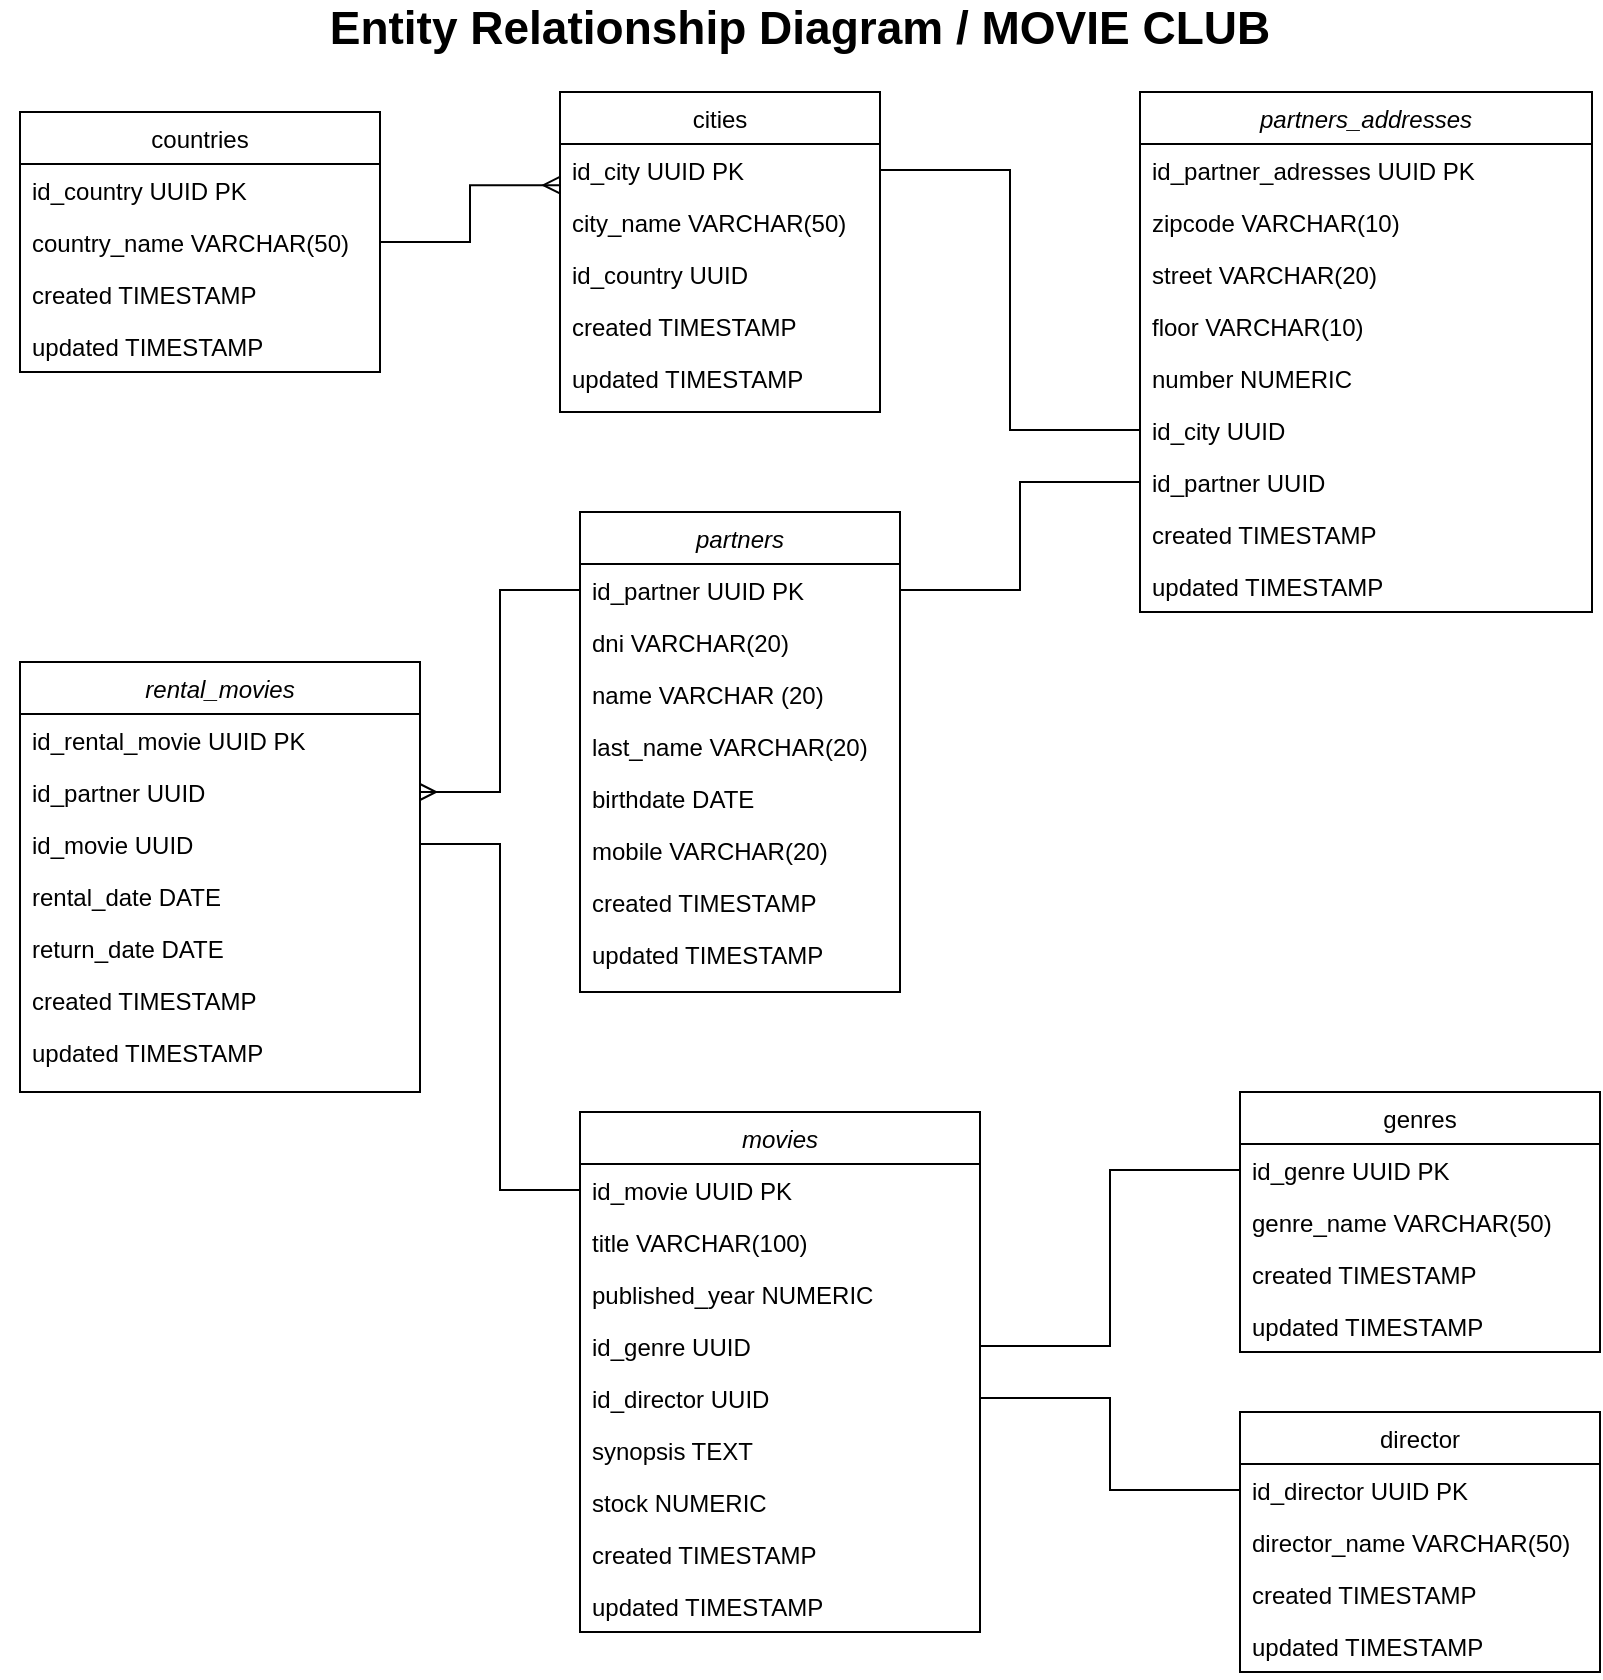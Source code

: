 <mxfile version="14.6.10" type="device"><diagram id="C5RBs43oDa-KdzZeNtuy" name="Page-1"><mxGraphModel dx="1038" dy="563" grid="1" gridSize="10" guides="1" tooltips="1" connect="1" arrows="1" fold="1" page="1" pageScale="1" pageWidth="827" pageHeight="1169" math="0" shadow="0"><root><mxCell id="WIyWlLk6GJQsqaUBKTNV-0"/><mxCell id="WIyWlLk6GJQsqaUBKTNV-1" parent="WIyWlLk6GJQsqaUBKTNV-0"/><mxCell id="zkfFHV4jXpPFQw0GAbJ--0" value="partners" style="swimlane;fontStyle=2;align=center;verticalAlign=top;childLayout=stackLayout;horizontal=1;startSize=26;horizontalStack=0;resizeParent=1;resizeLast=0;collapsible=1;marginBottom=0;rounded=0;shadow=0;strokeWidth=1;" parent="WIyWlLk6GJQsqaUBKTNV-1" vertex="1"><mxGeometry x="300" y="272" width="160" height="240" as="geometry"><mxRectangle x="230" y="140" width="160" height="26" as="alternateBounds"/></mxGeometry></mxCell><mxCell id="zkfFHV4jXpPFQw0GAbJ--1" value="id_partner UUID PK" style="text;align=left;verticalAlign=top;spacingLeft=4;spacingRight=4;overflow=hidden;rotatable=0;points=[[0,0.5],[1,0.5]];portConstraint=eastwest;" parent="zkfFHV4jXpPFQw0GAbJ--0" vertex="1"><mxGeometry y="26" width="160" height="26" as="geometry"/></mxCell><mxCell id="O1UH4H0hAXE6q08KXXwL-2" value="dni VARCHAR(20) " style="text;align=left;verticalAlign=top;spacingLeft=4;spacingRight=4;overflow=hidden;rotatable=0;points=[[0,0.5],[1,0.5]];portConstraint=eastwest;" vertex="1" parent="zkfFHV4jXpPFQw0GAbJ--0"><mxGeometry y="52" width="160" height="26" as="geometry"/></mxCell><mxCell id="zkfFHV4jXpPFQw0GAbJ--2" value="name VARCHAR (20)" style="text;align=left;verticalAlign=top;spacingLeft=4;spacingRight=4;overflow=hidden;rotatable=0;points=[[0,0.5],[1,0.5]];portConstraint=eastwest;rounded=0;shadow=0;html=0;" parent="zkfFHV4jXpPFQw0GAbJ--0" vertex="1"><mxGeometry y="78" width="160" height="26" as="geometry"/></mxCell><mxCell id="zkfFHV4jXpPFQw0GAbJ--3" value="last_name VARCHAR(20)" style="text;align=left;verticalAlign=top;spacingLeft=4;spacingRight=4;overflow=hidden;rotatable=0;points=[[0,0.5],[1,0.5]];portConstraint=eastwest;rounded=0;shadow=0;html=0;" parent="zkfFHV4jXpPFQw0GAbJ--0" vertex="1"><mxGeometry y="104" width="160" height="26" as="geometry"/></mxCell><mxCell id="O1UH4H0hAXE6q08KXXwL-0" value="birthdate DATE&#10;" style="text;align=left;verticalAlign=top;spacingLeft=4;spacingRight=4;overflow=hidden;rotatable=0;points=[[0,0.5],[1,0.5]];portConstraint=eastwest;rounded=0;shadow=0;html=0;" vertex="1" parent="zkfFHV4jXpPFQw0GAbJ--0"><mxGeometry y="130" width="160" height="26" as="geometry"/></mxCell><mxCell id="O1UH4H0hAXE6q08KXXwL-1" value="mobile VARCHAR(20)" style="text;align=left;verticalAlign=top;spacingLeft=4;spacingRight=4;overflow=hidden;rotatable=0;points=[[0,0.5],[1,0.5]];portConstraint=eastwest;rounded=0;shadow=0;html=0;" vertex="1" parent="zkfFHV4jXpPFQw0GAbJ--0"><mxGeometry y="156" width="160" height="26" as="geometry"/></mxCell><mxCell id="O1UH4H0hAXE6q08KXXwL-3" value="created TIMESTAMP" style="text;align=left;verticalAlign=top;spacingLeft=4;spacingRight=4;overflow=hidden;rotatable=0;points=[[0,0.5],[1,0.5]];portConstraint=eastwest;rounded=0;shadow=0;html=0;" vertex="1" parent="zkfFHV4jXpPFQw0GAbJ--0"><mxGeometry y="182" width="160" height="26" as="geometry"/></mxCell><mxCell id="O1UH4H0hAXE6q08KXXwL-4" value="updated TIMESTAMP" style="text;align=left;verticalAlign=top;spacingLeft=4;spacingRight=4;overflow=hidden;rotatable=0;points=[[0,0.5],[1,0.5]];portConstraint=eastwest;rounded=0;shadow=0;html=0;" vertex="1" parent="zkfFHV4jXpPFQw0GAbJ--0"><mxGeometry y="208" width="160" height="26" as="geometry"/></mxCell><mxCell id="zkfFHV4jXpPFQw0GAbJ--17" value="countries" style="swimlane;fontStyle=0;align=center;verticalAlign=top;childLayout=stackLayout;horizontal=1;startSize=26;horizontalStack=0;resizeParent=1;resizeLast=0;collapsible=1;marginBottom=0;rounded=0;shadow=0;strokeWidth=1;" parent="WIyWlLk6GJQsqaUBKTNV-1" vertex="1"><mxGeometry x="20" y="72" width="180" height="130" as="geometry"><mxRectangle x="550" y="140" width="160" height="26" as="alternateBounds"/></mxGeometry></mxCell><mxCell id="zkfFHV4jXpPFQw0GAbJ--18" value="id_country UUID PK" style="text;align=left;verticalAlign=top;spacingLeft=4;spacingRight=4;overflow=hidden;rotatable=0;points=[[0,0.5],[1,0.5]];portConstraint=eastwest;" parent="zkfFHV4jXpPFQw0GAbJ--17" vertex="1"><mxGeometry y="26" width="180" height="26" as="geometry"/></mxCell><mxCell id="zkfFHV4jXpPFQw0GAbJ--19" value="country_name VARCHAR(50)" style="text;align=left;verticalAlign=top;spacingLeft=4;spacingRight=4;overflow=hidden;rotatable=0;points=[[0,0.5],[1,0.5]];portConstraint=eastwest;rounded=0;shadow=0;html=0;" parent="zkfFHV4jXpPFQw0GAbJ--17" vertex="1"><mxGeometry y="52" width="180" height="26" as="geometry"/></mxCell><mxCell id="O1UH4H0hAXE6q08KXXwL-5" value="created TIMESTAMP" style="text;align=left;verticalAlign=top;spacingLeft=4;spacingRight=4;overflow=hidden;rotatable=0;points=[[0,0.5],[1,0.5]];portConstraint=eastwest;rounded=0;shadow=0;html=0;" vertex="1" parent="zkfFHV4jXpPFQw0GAbJ--17"><mxGeometry y="78" width="180" height="26" as="geometry"/></mxCell><mxCell id="O1UH4H0hAXE6q08KXXwL-6" value="updated TIMESTAMP" style="text;align=left;verticalAlign=top;spacingLeft=4;spacingRight=4;overflow=hidden;rotatable=0;points=[[0,0.5],[1,0.5]];portConstraint=eastwest;rounded=0;shadow=0;html=0;" vertex="1" parent="zkfFHV4jXpPFQw0GAbJ--17"><mxGeometry y="104" width="180" height="26" as="geometry"/></mxCell><mxCell id="O1UH4H0hAXE6q08KXXwL-8" value="cities" style="swimlane;fontStyle=0;align=center;verticalAlign=top;childLayout=stackLayout;horizontal=1;startSize=26;horizontalStack=0;resizeParent=1;resizeLast=0;collapsible=1;marginBottom=0;rounded=0;shadow=0;strokeWidth=1;" vertex="1" parent="WIyWlLk6GJQsqaUBKTNV-1"><mxGeometry x="290" y="62" width="160" height="160" as="geometry"><mxRectangle x="550" y="140" width="160" height="26" as="alternateBounds"/></mxGeometry></mxCell><mxCell id="O1UH4H0hAXE6q08KXXwL-9" value="id_city UUID PK" style="text;align=left;verticalAlign=top;spacingLeft=4;spacingRight=4;overflow=hidden;rotatable=0;points=[[0,0.5],[1,0.5]];portConstraint=eastwest;" vertex="1" parent="O1UH4H0hAXE6q08KXXwL-8"><mxGeometry y="26" width="160" height="26" as="geometry"/></mxCell><mxCell id="O1UH4H0hAXE6q08KXXwL-10" value="city_name VARCHAR(50)" style="text;align=left;verticalAlign=top;spacingLeft=4;spacingRight=4;overflow=hidden;rotatable=0;points=[[0,0.5],[1,0.5]];portConstraint=eastwest;rounded=0;shadow=0;html=0;" vertex="1" parent="O1UH4H0hAXE6q08KXXwL-8"><mxGeometry y="52" width="160" height="26" as="geometry"/></mxCell><mxCell id="O1UH4H0hAXE6q08KXXwL-13" value="id_country UUID" style="text;align=left;verticalAlign=top;spacingLeft=4;spacingRight=4;overflow=hidden;rotatable=0;points=[[0,0.5],[1,0.5]];portConstraint=eastwest;rounded=0;shadow=0;html=0;" vertex="1" parent="O1UH4H0hAXE6q08KXXwL-8"><mxGeometry y="78" width="160" height="26" as="geometry"/></mxCell><mxCell id="O1UH4H0hAXE6q08KXXwL-11" value="created TIMESTAMP" style="text;align=left;verticalAlign=top;spacingLeft=4;spacingRight=4;overflow=hidden;rotatable=0;points=[[0,0.5],[1,0.5]];portConstraint=eastwest;rounded=0;shadow=0;html=0;" vertex="1" parent="O1UH4H0hAXE6q08KXXwL-8"><mxGeometry y="104" width="160" height="26" as="geometry"/></mxCell><mxCell id="O1UH4H0hAXE6q08KXXwL-12" value="updated TIMESTAMP" style="text;align=left;verticalAlign=top;spacingLeft=4;spacingRight=4;overflow=hidden;rotatable=0;points=[[0,0.5],[1,0.5]];portConstraint=eastwest;rounded=0;shadow=0;html=0;" vertex="1" parent="O1UH4H0hAXE6q08KXXwL-8"><mxGeometry y="130" width="160" height="26" as="geometry"/></mxCell><mxCell id="O1UH4H0hAXE6q08KXXwL-18" style="edgeStyle=orthogonalEdgeStyle;rounded=0;orthogonalLoop=1;jettySize=auto;html=1;exitX=1;exitY=0.5;exitDx=0;exitDy=0;entryX=-0.002;entryY=0.792;entryDx=0;entryDy=0;entryPerimeter=0;startArrow=none;startFill=0;endArrow=ERmany;endFill=0;" edge="1" parent="WIyWlLk6GJQsqaUBKTNV-1" source="zkfFHV4jXpPFQw0GAbJ--19" target="O1UH4H0hAXE6q08KXXwL-9"><mxGeometry relative="1" as="geometry"/></mxCell><mxCell id="O1UH4H0hAXE6q08KXXwL-19" value="partners_addresses" style="swimlane;fontStyle=2;align=center;verticalAlign=top;childLayout=stackLayout;horizontal=1;startSize=26;horizontalStack=0;resizeParent=1;resizeLast=0;collapsible=1;marginBottom=0;rounded=0;shadow=0;strokeWidth=1;" vertex="1" parent="WIyWlLk6GJQsqaUBKTNV-1"><mxGeometry x="580" y="62" width="226" height="260" as="geometry"><mxRectangle x="230" y="140" width="160" height="26" as="alternateBounds"/></mxGeometry></mxCell><mxCell id="O1UH4H0hAXE6q08KXXwL-20" value="id_partner_adresses UUID PK" style="text;align=left;verticalAlign=top;spacingLeft=4;spacingRight=4;overflow=hidden;rotatable=0;points=[[0,0.5],[1,0.5]];portConstraint=eastwest;" vertex="1" parent="O1UH4H0hAXE6q08KXXwL-19"><mxGeometry y="26" width="226" height="26" as="geometry"/></mxCell><mxCell id="O1UH4H0hAXE6q08KXXwL-21" value="zipcode VARCHAR(10)" style="text;align=left;verticalAlign=top;spacingLeft=4;spacingRight=4;overflow=hidden;rotatable=0;points=[[0,0.5],[1,0.5]];portConstraint=eastwest;" vertex="1" parent="O1UH4H0hAXE6q08KXXwL-19"><mxGeometry y="52" width="226" height="26" as="geometry"/></mxCell><mxCell id="O1UH4H0hAXE6q08KXXwL-22" value="street VARCHAR(20)" style="text;align=left;verticalAlign=top;spacingLeft=4;spacingRight=4;overflow=hidden;rotatable=0;points=[[0,0.5],[1,0.5]];portConstraint=eastwest;rounded=0;shadow=0;html=0;" vertex="1" parent="O1UH4H0hAXE6q08KXXwL-19"><mxGeometry y="78" width="226" height="26" as="geometry"/></mxCell><mxCell id="O1UH4H0hAXE6q08KXXwL-23" value="floor VARCHAR(10)" style="text;align=left;verticalAlign=top;spacingLeft=4;spacingRight=4;overflow=hidden;rotatable=0;points=[[0,0.5],[1,0.5]];portConstraint=eastwest;rounded=0;shadow=0;html=0;" vertex="1" parent="O1UH4H0hAXE6q08KXXwL-19"><mxGeometry y="104" width="226" height="26" as="geometry"/></mxCell><mxCell id="O1UH4H0hAXE6q08KXXwL-24" value="number NUMERIC&#10;" style="text;align=left;verticalAlign=top;spacingLeft=4;spacingRight=4;overflow=hidden;rotatable=0;points=[[0,0.5],[1,0.5]];portConstraint=eastwest;rounded=0;shadow=0;html=0;" vertex="1" parent="O1UH4H0hAXE6q08KXXwL-19"><mxGeometry y="130" width="226" height="26" as="geometry"/></mxCell><mxCell id="O1UH4H0hAXE6q08KXXwL-25" value="id_city UUID" style="text;align=left;verticalAlign=top;spacingLeft=4;spacingRight=4;overflow=hidden;rotatable=0;points=[[0,0.5],[1,0.5]];portConstraint=eastwest;rounded=0;shadow=0;html=0;" vertex="1" parent="O1UH4H0hAXE6q08KXXwL-19"><mxGeometry y="156" width="226" height="26" as="geometry"/></mxCell><mxCell id="O1UH4H0hAXE6q08KXXwL-28" value="id_partner UUID" style="text;align=left;verticalAlign=top;spacingLeft=4;spacingRight=4;overflow=hidden;rotatable=0;points=[[0,0.5],[1,0.5]];portConstraint=eastwest;rounded=0;shadow=0;html=0;" vertex="1" parent="O1UH4H0hAXE6q08KXXwL-19"><mxGeometry y="182" width="226" height="26" as="geometry"/></mxCell><mxCell id="O1UH4H0hAXE6q08KXXwL-26" value="created TIMESTAMP" style="text;align=left;verticalAlign=top;spacingLeft=4;spacingRight=4;overflow=hidden;rotatable=0;points=[[0,0.5],[1,0.5]];portConstraint=eastwest;rounded=0;shadow=0;html=0;" vertex="1" parent="O1UH4H0hAXE6q08KXXwL-19"><mxGeometry y="208" width="226" height="26" as="geometry"/></mxCell><mxCell id="O1UH4H0hAXE6q08KXXwL-27" value="updated TIMESTAMP" style="text;align=left;verticalAlign=top;spacingLeft=4;spacingRight=4;overflow=hidden;rotatable=0;points=[[0,0.5],[1,0.5]];portConstraint=eastwest;rounded=0;shadow=0;html=0;" vertex="1" parent="O1UH4H0hAXE6q08KXXwL-19"><mxGeometry y="234" width="226" height="26" as="geometry"/></mxCell><mxCell id="O1UH4H0hAXE6q08KXXwL-30" style="edgeStyle=orthogonalEdgeStyle;rounded=0;orthogonalLoop=1;jettySize=auto;html=1;exitX=1;exitY=0.5;exitDx=0;exitDy=0;entryX=0;entryY=0.5;entryDx=0;entryDy=0;startArrow=none;startFill=0;endArrow=none;endFill=0;" edge="1" parent="WIyWlLk6GJQsqaUBKTNV-1" source="O1UH4H0hAXE6q08KXXwL-9" target="O1UH4H0hAXE6q08KXXwL-25"><mxGeometry relative="1" as="geometry"/></mxCell><mxCell id="O1UH4H0hAXE6q08KXXwL-33" style="edgeStyle=orthogonalEdgeStyle;rounded=0;orthogonalLoop=1;jettySize=auto;html=1;exitX=1;exitY=0.5;exitDx=0;exitDy=0;entryX=0;entryY=0.5;entryDx=0;entryDy=0;startArrow=none;startFill=0;endArrow=none;endFill=0;" edge="1" parent="WIyWlLk6GJQsqaUBKTNV-1" source="zkfFHV4jXpPFQw0GAbJ--1" target="O1UH4H0hAXE6q08KXXwL-28"><mxGeometry relative="1" as="geometry"/></mxCell><mxCell id="O1UH4H0hAXE6q08KXXwL-34" value="movies" style="swimlane;fontStyle=2;align=center;verticalAlign=top;childLayout=stackLayout;horizontal=1;startSize=26;horizontalStack=0;resizeParent=1;resizeLast=0;collapsible=1;marginBottom=0;rounded=0;shadow=0;strokeWidth=1;" vertex="1" parent="WIyWlLk6GJQsqaUBKTNV-1"><mxGeometry x="300" y="572" width="200" height="260" as="geometry"><mxRectangle x="230" y="140" width="160" height="26" as="alternateBounds"/></mxGeometry></mxCell><mxCell id="O1UH4H0hAXE6q08KXXwL-35" value="id_movie UUID PK" style="text;align=left;verticalAlign=top;spacingLeft=4;spacingRight=4;overflow=hidden;rotatable=0;points=[[0,0.5],[1,0.5]];portConstraint=eastwest;" vertex="1" parent="O1UH4H0hAXE6q08KXXwL-34"><mxGeometry y="26" width="200" height="26" as="geometry"/></mxCell><mxCell id="O1UH4H0hAXE6q08KXXwL-36" value="title VARCHAR(100) " style="text;align=left;verticalAlign=top;spacingLeft=4;spacingRight=4;overflow=hidden;rotatable=0;points=[[0,0.5],[1,0.5]];portConstraint=eastwest;" vertex="1" parent="O1UH4H0hAXE6q08KXXwL-34"><mxGeometry y="52" width="200" height="26" as="geometry"/></mxCell><mxCell id="O1UH4H0hAXE6q08KXXwL-37" value="published_year NUMERIC" style="text;align=left;verticalAlign=top;spacingLeft=4;spacingRight=4;overflow=hidden;rotatable=0;points=[[0,0.5],[1,0.5]];portConstraint=eastwest;rounded=0;shadow=0;html=0;" vertex="1" parent="O1UH4H0hAXE6q08KXXwL-34"><mxGeometry y="78" width="200" height="26" as="geometry"/></mxCell><mxCell id="O1UH4H0hAXE6q08KXXwL-38" value="id_genre UUID" style="text;align=left;verticalAlign=top;spacingLeft=4;spacingRight=4;overflow=hidden;rotatable=0;points=[[0,0.5],[1,0.5]];portConstraint=eastwest;rounded=0;shadow=0;html=0;" vertex="1" parent="O1UH4H0hAXE6q08KXXwL-34"><mxGeometry y="104" width="200" height="26" as="geometry"/></mxCell><mxCell id="O1UH4H0hAXE6q08KXXwL-39" value="id_director UUID&#10;" style="text;align=left;verticalAlign=top;spacingLeft=4;spacingRight=4;overflow=hidden;rotatable=0;points=[[0,0.5],[1,0.5]];portConstraint=eastwest;rounded=0;shadow=0;html=0;" vertex="1" parent="O1UH4H0hAXE6q08KXXwL-34"><mxGeometry y="130" width="200" height="26" as="geometry"/></mxCell><mxCell id="O1UH4H0hAXE6q08KXXwL-40" value="synopsis TEXT" style="text;align=left;verticalAlign=top;spacingLeft=4;spacingRight=4;overflow=hidden;rotatable=0;points=[[0,0.5],[1,0.5]];portConstraint=eastwest;rounded=0;shadow=0;html=0;" vertex="1" parent="O1UH4H0hAXE6q08KXXwL-34"><mxGeometry y="156" width="200" height="26" as="geometry"/></mxCell><mxCell id="O1UH4H0hAXE6q08KXXwL-43" value="stock NUMERIC" style="text;align=left;verticalAlign=top;spacingLeft=4;spacingRight=4;overflow=hidden;rotatable=0;points=[[0,0.5],[1,0.5]];portConstraint=eastwest;rounded=0;shadow=0;html=0;" vertex="1" parent="O1UH4H0hAXE6q08KXXwL-34"><mxGeometry y="182" width="200" height="26" as="geometry"/></mxCell><mxCell id="O1UH4H0hAXE6q08KXXwL-41" value="created TIMESTAMP" style="text;align=left;verticalAlign=top;spacingLeft=4;spacingRight=4;overflow=hidden;rotatable=0;points=[[0,0.5],[1,0.5]];portConstraint=eastwest;rounded=0;shadow=0;html=0;" vertex="1" parent="O1UH4H0hAXE6q08KXXwL-34"><mxGeometry y="208" width="200" height="26" as="geometry"/></mxCell><mxCell id="O1UH4H0hAXE6q08KXXwL-42" value="updated TIMESTAMP" style="text;align=left;verticalAlign=top;spacingLeft=4;spacingRight=4;overflow=hidden;rotatable=0;points=[[0,0.5],[1,0.5]];portConstraint=eastwest;rounded=0;shadow=0;html=0;" vertex="1" parent="O1UH4H0hAXE6q08KXXwL-34"><mxGeometry y="234" width="200" height="26" as="geometry"/></mxCell><mxCell id="O1UH4H0hAXE6q08KXXwL-44" value="genres" style="swimlane;fontStyle=0;align=center;verticalAlign=top;childLayout=stackLayout;horizontal=1;startSize=26;horizontalStack=0;resizeParent=1;resizeLast=0;collapsible=1;marginBottom=0;rounded=0;shadow=0;strokeWidth=1;" vertex="1" parent="WIyWlLk6GJQsqaUBKTNV-1"><mxGeometry x="630" y="562" width="180" height="130" as="geometry"><mxRectangle x="550" y="140" width="160" height="26" as="alternateBounds"/></mxGeometry></mxCell><mxCell id="O1UH4H0hAXE6q08KXXwL-45" value="id_genre UUID PK" style="text;align=left;verticalAlign=top;spacingLeft=4;spacingRight=4;overflow=hidden;rotatable=0;points=[[0,0.5],[1,0.5]];portConstraint=eastwest;" vertex="1" parent="O1UH4H0hAXE6q08KXXwL-44"><mxGeometry y="26" width="180" height="26" as="geometry"/></mxCell><mxCell id="O1UH4H0hAXE6q08KXXwL-46" value="genre_name VARCHAR(50)" style="text;align=left;verticalAlign=top;spacingLeft=4;spacingRight=4;overflow=hidden;rotatable=0;points=[[0,0.5],[1,0.5]];portConstraint=eastwest;rounded=0;shadow=0;html=0;" vertex="1" parent="O1UH4H0hAXE6q08KXXwL-44"><mxGeometry y="52" width="180" height="26" as="geometry"/></mxCell><mxCell id="O1UH4H0hAXE6q08KXXwL-47" value="created TIMESTAMP" style="text;align=left;verticalAlign=top;spacingLeft=4;spacingRight=4;overflow=hidden;rotatable=0;points=[[0,0.5],[1,0.5]];portConstraint=eastwest;rounded=0;shadow=0;html=0;" vertex="1" parent="O1UH4H0hAXE6q08KXXwL-44"><mxGeometry y="78" width="180" height="26" as="geometry"/></mxCell><mxCell id="O1UH4H0hAXE6q08KXXwL-48" value="updated TIMESTAMP" style="text;align=left;verticalAlign=top;spacingLeft=4;spacingRight=4;overflow=hidden;rotatable=0;points=[[0,0.5],[1,0.5]];portConstraint=eastwest;rounded=0;shadow=0;html=0;" vertex="1" parent="O1UH4H0hAXE6q08KXXwL-44"><mxGeometry y="104" width="180" height="26" as="geometry"/></mxCell><mxCell id="O1UH4H0hAXE6q08KXXwL-49" value="director" style="swimlane;fontStyle=0;align=center;verticalAlign=top;childLayout=stackLayout;horizontal=1;startSize=26;horizontalStack=0;resizeParent=1;resizeLast=0;collapsible=1;marginBottom=0;rounded=0;shadow=0;strokeWidth=1;" vertex="1" parent="WIyWlLk6GJQsqaUBKTNV-1"><mxGeometry x="630" y="722" width="180" height="130" as="geometry"><mxRectangle x="550" y="140" width="160" height="26" as="alternateBounds"/></mxGeometry></mxCell><mxCell id="O1UH4H0hAXE6q08KXXwL-50" value="id_director UUID PK" style="text;align=left;verticalAlign=top;spacingLeft=4;spacingRight=4;overflow=hidden;rotatable=0;points=[[0,0.5],[1,0.5]];portConstraint=eastwest;" vertex="1" parent="O1UH4H0hAXE6q08KXXwL-49"><mxGeometry y="26" width="180" height="26" as="geometry"/></mxCell><mxCell id="O1UH4H0hAXE6q08KXXwL-51" value="director_name VARCHAR(50)" style="text;align=left;verticalAlign=top;spacingLeft=4;spacingRight=4;overflow=hidden;rotatable=0;points=[[0,0.5],[1,0.5]];portConstraint=eastwest;rounded=0;shadow=0;html=0;" vertex="1" parent="O1UH4H0hAXE6q08KXXwL-49"><mxGeometry y="52" width="180" height="26" as="geometry"/></mxCell><mxCell id="O1UH4H0hAXE6q08KXXwL-52" value="created TIMESTAMP" style="text;align=left;verticalAlign=top;spacingLeft=4;spacingRight=4;overflow=hidden;rotatable=0;points=[[0,0.5],[1,0.5]];portConstraint=eastwest;rounded=0;shadow=0;html=0;" vertex="1" parent="O1UH4H0hAXE6q08KXXwL-49"><mxGeometry y="78" width="180" height="26" as="geometry"/></mxCell><mxCell id="O1UH4H0hAXE6q08KXXwL-53" value="updated TIMESTAMP" style="text;align=left;verticalAlign=top;spacingLeft=4;spacingRight=4;overflow=hidden;rotatable=0;points=[[0,0.5],[1,0.5]];portConstraint=eastwest;rounded=0;shadow=0;html=0;" vertex="1" parent="O1UH4H0hAXE6q08KXXwL-49"><mxGeometry y="104" width="180" height="26" as="geometry"/></mxCell><mxCell id="O1UH4H0hAXE6q08KXXwL-55" style="edgeStyle=orthogonalEdgeStyle;rounded=0;orthogonalLoop=1;jettySize=auto;html=1;exitX=1;exitY=0.5;exitDx=0;exitDy=0;entryX=0;entryY=0.5;entryDx=0;entryDy=0;startArrow=none;startFill=0;endArrow=none;endFill=0;" edge="1" parent="WIyWlLk6GJQsqaUBKTNV-1" source="O1UH4H0hAXE6q08KXXwL-38" target="O1UH4H0hAXE6q08KXXwL-45"><mxGeometry relative="1" as="geometry"/></mxCell><mxCell id="O1UH4H0hAXE6q08KXXwL-56" style="edgeStyle=orthogonalEdgeStyle;rounded=0;orthogonalLoop=1;jettySize=auto;html=1;exitX=1;exitY=0.5;exitDx=0;exitDy=0;entryX=0;entryY=0.5;entryDx=0;entryDy=0;startArrow=none;startFill=0;endArrow=none;endFill=0;" edge="1" parent="WIyWlLk6GJQsqaUBKTNV-1" source="O1UH4H0hAXE6q08KXXwL-39" target="O1UH4H0hAXE6q08KXXwL-50"><mxGeometry relative="1" as="geometry"/></mxCell><mxCell id="O1UH4H0hAXE6q08KXXwL-57" value="rental_movies" style="swimlane;fontStyle=2;align=center;verticalAlign=top;childLayout=stackLayout;horizontal=1;startSize=26;horizontalStack=0;resizeParent=1;resizeLast=0;collapsible=1;marginBottom=0;rounded=0;shadow=0;strokeWidth=1;" vertex="1" parent="WIyWlLk6GJQsqaUBKTNV-1"><mxGeometry x="20" y="347" width="200" height="215" as="geometry"><mxRectangle x="230" y="140" width="160" height="26" as="alternateBounds"/></mxGeometry></mxCell><mxCell id="O1UH4H0hAXE6q08KXXwL-58" value="id_rental_movie UUID PK" style="text;align=left;verticalAlign=top;spacingLeft=4;spacingRight=4;overflow=hidden;rotatable=0;points=[[0,0.5],[1,0.5]];portConstraint=eastwest;" vertex="1" parent="O1UH4H0hAXE6q08KXXwL-57"><mxGeometry y="26" width="200" height="26" as="geometry"/></mxCell><mxCell id="O1UH4H0hAXE6q08KXXwL-59" value="id_partner UUID" style="text;align=left;verticalAlign=top;spacingLeft=4;spacingRight=4;overflow=hidden;rotatable=0;points=[[0,0.5],[1,0.5]];portConstraint=eastwest;" vertex="1" parent="O1UH4H0hAXE6q08KXXwL-57"><mxGeometry y="52" width="200" height="26" as="geometry"/></mxCell><mxCell id="O1UH4H0hAXE6q08KXXwL-60" value="id_movie UUID" style="text;align=left;verticalAlign=top;spacingLeft=4;spacingRight=4;overflow=hidden;rotatable=0;points=[[0,0.5],[1,0.5]];portConstraint=eastwest;rounded=0;shadow=0;html=0;" vertex="1" parent="O1UH4H0hAXE6q08KXXwL-57"><mxGeometry y="78" width="200" height="26" as="geometry"/></mxCell><mxCell id="O1UH4H0hAXE6q08KXXwL-61" value="rental_date DATE" style="text;align=left;verticalAlign=top;spacingLeft=4;spacingRight=4;overflow=hidden;rotatable=0;points=[[0,0.5],[1,0.5]];portConstraint=eastwest;rounded=0;shadow=0;html=0;" vertex="1" parent="O1UH4H0hAXE6q08KXXwL-57"><mxGeometry y="104" width="200" height="26" as="geometry"/></mxCell><mxCell id="O1UH4H0hAXE6q08KXXwL-62" value="return_date DATE" style="text;align=left;verticalAlign=top;spacingLeft=4;spacingRight=4;overflow=hidden;rotatable=0;points=[[0,0.5],[1,0.5]];portConstraint=eastwest;rounded=0;shadow=0;html=0;" vertex="1" parent="O1UH4H0hAXE6q08KXXwL-57"><mxGeometry y="130" width="200" height="26" as="geometry"/></mxCell><mxCell id="O1UH4H0hAXE6q08KXXwL-65" value="created TIMESTAMP" style="text;align=left;verticalAlign=top;spacingLeft=4;spacingRight=4;overflow=hidden;rotatable=0;points=[[0,0.5],[1,0.5]];portConstraint=eastwest;rounded=0;shadow=0;html=0;" vertex="1" parent="O1UH4H0hAXE6q08KXXwL-57"><mxGeometry y="156" width="200" height="26" as="geometry"/></mxCell><mxCell id="O1UH4H0hAXE6q08KXXwL-66" value="updated TIMESTAMP" style="text;align=left;verticalAlign=top;spacingLeft=4;spacingRight=4;overflow=hidden;rotatable=0;points=[[0,0.5],[1,0.5]];portConstraint=eastwest;rounded=0;shadow=0;html=0;" vertex="1" parent="O1UH4H0hAXE6q08KXXwL-57"><mxGeometry y="182" width="200" height="26" as="geometry"/></mxCell><mxCell id="O1UH4H0hAXE6q08KXXwL-67" style="edgeStyle=orthogonalEdgeStyle;rounded=0;orthogonalLoop=1;jettySize=auto;html=1;exitX=0;exitY=0.5;exitDx=0;exitDy=0;entryX=1;entryY=0.5;entryDx=0;entryDy=0;startArrow=none;startFill=0;endArrow=ERmany;endFill=0;" edge="1" parent="WIyWlLk6GJQsqaUBKTNV-1" source="zkfFHV4jXpPFQw0GAbJ--1" target="O1UH4H0hAXE6q08KXXwL-59"><mxGeometry relative="1" as="geometry"/></mxCell><mxCell id="O1UH4H0hAXE6q08KXXwL-68" style="edgeStyle=orthogonalEdgeStyle;rounded=0;orthogonalLoop=1;jettySize=auto;html=1;exitX=1;exitY=0.5;exitDx=0;exitDy=0;entryX=0;entryY=0.5;entryDx=0;entryDy=0;startArrow=none;startFill=0;endArrow=none;endFill=0;" edge="1" parent="WIyWlLk6GJQsqaUBKTNV-1" source="O1UH4H0hAXE6q08KXXwL-60" target="O1UH4H0hAXE6q08KXXwL-35"><mxGeometry relative="1" as="geometry"/></mxCell><mxCell id="O1UH4H0hAXE6q08KXXwL-70" value="&lt;font style=&quot;font-size: 23px&quot;&gt;&lt;b&gt;Entity Relationship Diagram / MOVIE CLUB&lt;/b&gt;&lt;/font&gt;" style="text;html=1;strokeColor=none;fillColor=none;align=center;verticalAlign=middle;whiteSpace=wrap;rounded=0;" vertex="1" parent="WIyWlLk6GJQsqaUBKTNV-1"><mxGeometry x="10" y="20" width="800" height="20" as="geometry"/></mxCell></root></mxGraphModel></diagram></mxfile>